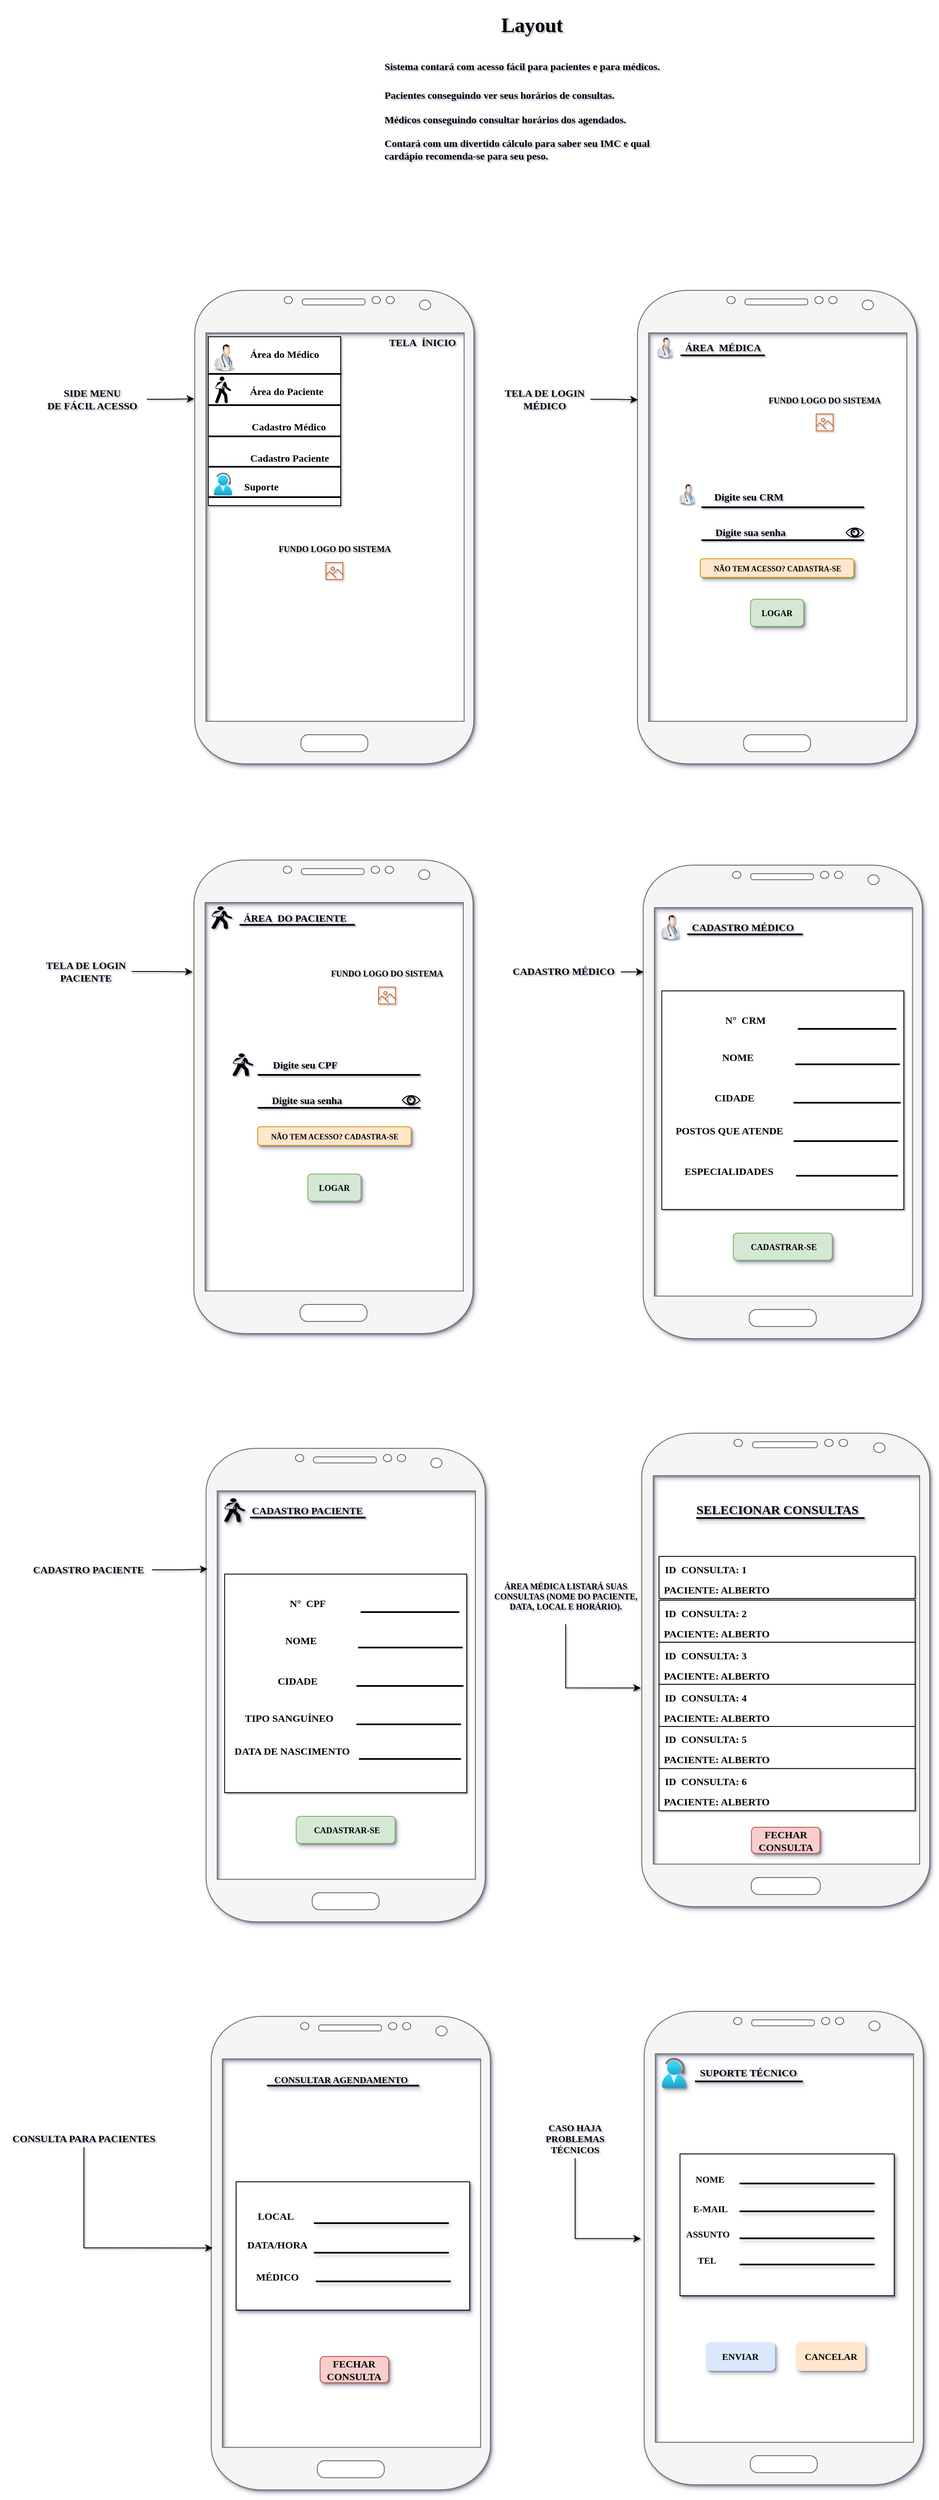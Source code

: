 <mxfile version="14.5.4" type="device"><diagram id="7Ae9v_0jh9at0QRDuQeB" name="layout_Mobile_TCC"><mxGraphModel dx="1421" dy="967" grid="0" gridSize="10" guides="1" tooltips="1" connect="1" arrows="1" fold="1" page="0" pageScale="1" pageWidth="827" pageHeight="1169" background="none" math="0" shadow="1"><root><mxCell id="0"/><mxCell id="1" parent="0"/><mxCell id="XWA5BTpigmBAGavMCKWL-1" value="" style="verticalLabelPosition=bottom;verticalAlign=top;html=1;shadow=1;dashed=0;strokeWidth=1;shape=mxgraph.android.phone2;strokeColor=#666666;fontStyle=1;fillColor=#f5f5f5;fontColor=#333333;" parent="1" vertex="1"><mxGeometry x="72" y="88" width="331" height="561" as="geometry"/></mxCell><mxCell id="XWA5BTpigmBAGavMCKWL-2" value="&lt;h1 style=&quot;text-align: center&quot;&gt;&lt;span&gt;&lt;font face=&quot;Georgia&quot;&gt;Layout&lt;/font&gt;&lt;/span&gt;&lt;/h1&gt;&lt;h1&gt;&lt;font face=&quot;Georgia&quot;&gt;&lt;span style=&quot;font-size: 12px&quot;&gt;Sistema contará com acesso fácil para pacientes e para médicos.&lt;/span&gt;&lt;br&gt;&lt;/font&gt;&lt;/h1&gt;&lt;div&gt;&lt;span style=&quot;font-size: 12px&quot;&gt;&lt;b&gt;&lt;font face=&quot;Georgia&quot;&gt;Pacientes conseguindo ver seus horários de consultas.&lt;/font&gt;&lt;/b&gt;&lt;/span&gt;&lt;/div&gt;&lt;div&gt;&lt;span style=&quot;font-size: 12px&quot;&gt;&lt;b&gt;&lt;font face=&quot;Georgia&quot;&gt;&lt;br&gt;&lt;/font&gt;&lt;/b&gt;&lt;/span&gt;&lt;/div&gt;&lt;div&gt;&lt;span style=&quot;font-size: 12px&quot;&gt;&lt;b&gt;&lt;font face=&quot;Georgia&quot;&gt;Médicos conseguindo consultar horários dos agendados.&lt;/font&gt;&lt;/b&gt;&lt;/span&gt;&lt;/div&gt;&lt;div&gt;&lt;span style=&quot;font-size: 12px&quot;&gt;&lt;b&gt;&lt;font face=&quot;Georgia&quot;&gt;&lt;br&gt;&lt;/font&gt;&lt;/b&gt;&lt;/span&gt;&lt;/div&gt;&lt;div&gt;&lt;span style=&quot;font-size: 12px&quot;&gt;&lt;b&gt;&lt;font face=&quot;Georgia&quot;&gt;Contará com um divertido cálculo para saber seu IMC e qual cardápio recomenda-se para seu peso.&lt;/font&gt;&lt;/b&gt;&lt;/span&gt;&lt;/div&gt;" style="text;html=1;strokeColor=none;fillColor=none;spacing=5;spacingTop=-20;whiteSpace=wrap;overflow=hidden;rounded=0;" parent="1" vertex="1"><mxGeometry x="292" y="-246" width="358" height="226" as="geometry"/></mxCell><mxCell id="XWA5BTpigmBAGavMCKWL-3" value="" style="verticalLabelPosition=bottom;verticalAlign=top;html=1;shadow=1;dashed=0;strokeWidth=1;shape=mxgraph.android.phone2;strokeColor=#666666;fillColor=#f5f5f5;fontColor=#333333;" parent="1" vertex="1"><mxGeometry x="597" y="88" width="331" height="561" as="geometry"/></mxCell><mxCell id="XWA5BTpigmBAGavMCKWL-4" value="" style="rounded=0;whiteSpace=wrap;html=1;" parent="1" vertex="1"><mxGeometry x="88" y="143" width="157" height="200" as="geometry"/></mxCell><mxCell id="XWA5BTpigmBAGavMCKWL-7" value="" style="line;strokeWidth=2;html=1;" parent="1" vertex="1"><mxGeometry x="88" y="180" width="158" height="14" as="geometry"/></mxCell><mxCell id="XWA5BTpigmBAGavMCKWL-8" value="" style="line;strokeWidth=2;html=1;" parent="1" vertex="1"><mxGeometry x="88" y="217" width="157" height="14" as="geometry"/></mxCell><mxCell id="XWA5BTpigmBAGavMCKWL-9" value="" style="line;strokeWidth=2;html=1;" parent="1" vertex="1"><mxGeometry x="88" y="254" width="157" height="14" as="geometry"/></mxCell><mxCell id="XWA5BTpigmBAGavMCKWL-12" style="edgeStyle=orthogonalEdgeStyle;rounded=0;orthogonalLoop=1;jettySize=auto;html=1;exitX=1;exitY=0.5;exitDx=0;exitDy=0;entryX=-0.002;entryY=0.229;entryDx=0;entryDy=0;entryPerimeter=0;fontFamily=Georgia;" parent="1" source="XWA5BTpigmBAGavMCKWL-10" target="XWA5BTpigmBAGavMCKWL-1" edge="1"><mxGeometry relative="1" as="geometry"/></mxCell><mxCell id="XWA5BTpigmBAGavMCKWL-10" value="SIDE MENU&amp;nbsp;&lt;br&gt;DE FÁCIL ACESSO&amp;nbsp;" style="text;html=1;strokeColor=none;fillColor=none;align=center;verticalAlign=middle;whiteSpace=wrap;rounded=0;fontStyle=1;fontFamily=Georgia;" parent="1" vertex="1"><mxGeometry x="-111" y="197" width="126" height="40" as="geometry"/></mxCell><mxCell id="XWA5BTpigmBAGavMCKWL-13" value="TELA&amp;nbsp; ÍNICIO" style="text;html=1;strokeColor=none;fillColor=none;align=center;verticalAlign=middle;whiteSpace=wrap;rounded=0;fontFamily=Georgia;fontStyle=1" parent="1" vertex="1"><mxGeometry x="290" y="140" width="104" height="20" as="geometry"/></mxCell><mxCell id="XWA5BTpigmBAGavMCKWL-14" value="FUNDO LOGO DO SISTEMA" style="text;html=1;strokeColor=none;fillColor=none;align=center;verticalAlign=middle;whiteSpace=wrap;rounded=0;fontFamily=Georgia;fontStyle=1;rotation=0;fontSize=10;" parent="1" vertex="1"><mxGeometry x="157.63" y="384" width="159.75" height="20" as="geometry"/></mxCell><mxCell id="XWA5BTpigmBAGavMCKWL-15" value="" style="outlineConnect=0;fontColor=#232F3E;gradientColor=none;fillColor=#D05C17;strokeColor=none;dashed=0;verticalLabelPosition=bottom;verticalAlign=top;align=center;html=1;fontSize=12;fontStyle=0;aspect=fixed;pointerEvents=1;shape=mxgraph.aws4.container_registry_image;" parent="1" vertex="1"><mxGeometry x="227" y="410" width="21" height="21" as="geometry"/></mxCell><mxCell id="XWA5BTpigmBAGavMCKWL-16" value="Área do Paciente" style="text;html=1;strokeColor=none;fillColor=none;align=center;verticalAlign=middle;whiteSpace=wrap;rounded=0;fontFamily=Georgia;fontStyle=1" parent="1" vertex="1"><mxGeometry x="127" y="200" width="108" height="15" as="geometry"/></mxCell><mxCell id="XWA5BTpigmBAGavMCKWL-17" value="Área do Médico" style="text;html=1;strokeColor=none;fillColor=none;align=center;verticalAlign=middle;whiteSpace=wrap;rounded=0;fontFamily=Georgia;fontStyle=1" parent="1" vertex="1"><mxGeometry x="125.5" y="156" width="105" height="15" as="geometry"/></mxCell><mxCell id="XWA5BTpigmBAGavMCKWL-18" value="" style="shape=mxgraph.signs.healthcare.out_patient;html=1;pointerEvents=1;fillColor=#000000;strokeColor=none;verticalLabelPosition=bottom;verticalAlign=top;align=center;fontFamily=Georgia;" parent="1" vertex="1"><mxGeometry x="96" y="190" width="19" height="32" as="geometry"/></mxCell><mxCell id="XWA5BTpigmBAGavMCKWL-19" value="" style="image;html=1;image=img/lib/clip_art/people/Doctor_Man_128x128.png;fontFamily=Georgia;" parent="1" vertex="1"><mxGeometry x="88" y="151" width="39" height="34" as="geometry"/></mxCell><mxCell id="XWA5BTpigmBAGavMCKWL-21" value="" style="shape=image;html=1;verticalAlign=top;verticalLabelPosition=bottom;labelBackgroundColor=#ffffff;imageAspect=0;aspect=fixed;image=https://cdn2.iconfinder.com/data/icons/oxygen/48x48/actions/list-add-user.png;fontFamily=Georgia;" parent="1" vertex="1"><mxGeometry x="96" y="231" width="25" height="25" as="geometry"/></mxCell><mxCell id="XWA5BTpigmBAGavMCKWL-22" value="Cadastro Médico" style="text;html=1;strokeColor=none;fillColor=none;align=center;verticalAlign=middle;whiteSpace=wrap;rounded=0;fontFamily=Georgia;fontStyle=1" parent="1" vertex="1"><mxGeometry x="127" y="240" width="113" height="20" as="geometry"/></mxCell><mxCell id="XWA5BTpigmBAGavMCKWL-23" value="" style="shape=image;html=1;verticalAlign=top;verticalLabelPosition=bottom;labelBackgroundColor=#ffffff;imageAspect=0;aspect=fixed;image=https://cdn4.iconfinder.com/data/icons/ui-marketplace-1-0-flat/19/4_login-128.png;fontFamily=Georgia;" parent="1" vertex="1"><mxGeometry x="92.5" y="268" width="26" height="26" as="geometry"/></mxCell><mxCell id="XWA5BTpigmBAGavMCKWL-24" value="" style="line;strokeWidth=2;html=1;" parent="1" vertex="1"><mxGeometry x="88" y="290" width="157" height="14" as="geometry"/></mxCell><mxCell id="XWA5BTpigmBAGavMCKWL-25" value="Cadastro Paciente" style="text;html=1;strokeColor=none;fillColor=none;align=center;verticalAlign=middle;whiteSpace=wrap;rounded=0;fontFamily=Georgia;fontStyle=1" parent="1" vertex="1"><mxGeometry x="121" y="277" width="127" height="20" as="geometry"/></mxCell><mxCell id="XWA5BTpigmBAGavMCKWL-27" value="Suporte" style="text;html=1;strokeColor=none;fillColor=none;align=center;verticalAlign=middle;whiteSpace=wrap;rounded=0;fontFamily=Georgia;fontStyle=1" parent="1" vertex="1"><mxGeometry x="127" y="311" width="48" height="20" as="geometry"/></mxCell><mxCell id="XWA5BTpigmBAGavMCKWL-28" value="" style="line;strokeWidth=2;html=1;" parent="1" vertex="1"><mxGeometry x="88" y="326" width="157" height="14" as="geometry"/></mxCell><mxCell id="XWA5BTpigmBAGavMCKWL-29" value="" style="aspect=fixed;html=1;points=[];align=center;image;fontSize=12;image=img/lib/azure2/general/Help_and_Support.svg;" parent="1" vertex="1"><mxGeometry x="94.55" y="304" width="21.91" height="27" as="geometry"/></mxCell><mxCell id="XWA5BTpigmBAGavMCKWL-30" value="ÁREA&amp;nbsp; MÉDICA" style="text;html=1;strokeColor=none;fillColor=none;align=center;verticalAlign=middle;whiteSpace=wrap;rounded=0;fontFamily=Georgia;fontStyle=1" parent="1" vertex="1"><mxGeometry x="639" y="146.25" width="119" height="20" as="geometry"/></mxCell><mxCell id="XWA5BTpigmBAGavMCKWL-34" style="edgeStyle=orthogonalEdgeStyle;rounded=0;orthogonalLoop=1;jettySize=auto;html=1;exitX=1;exitY=0.5;exitDx=0;exitDy=0;entryX=0.001;entryY=0.231;entryDx=0;entryDy=0;entryPerimeter=0;fontFamily=Georgia;" parent="1" source="XWA5BTpigmBAGavMCKWL-32" target="XWA5BTpigmBAGavMCKWL-3" edge="1"><mxGeometry relative="1" as="geometry"/></mxCell><mxCell id="XWA5BTpigmBAGavMCKWL-32" value="TELA DE LOGIN&lt;br&gt;MÉDICO" style="text;html=1;strokeColor=none;fillColor=none;align=center;verticalAlign=middle;whiteSpace=wrap;rounded=0;fontStyle=1;fontFamily=Georgia;" parent="1" vertex="1"><mxGeometry x="433" y="197" width="108" height="40" as="geometry"/></mxCell><mxCell id="XWA5BTpigmBAGavMCKWL-35" value="" style="line;strokeWidth=2;html=1;fontFamily=Georgia;" parent="1" vertex="1"><mxGeometry x="672.75" y="340" width="193" height="10" as="geometry"/></mxCell><mxCell id="XWA5BTpigmBAGavMCKWL-36" value="" style="line;strokeWidth=2;html=1;fontFamily=Georgia;" parent="1" vertex="1"><mxGeometry x="672.75" y="379" width="193" height="10" as="geometry"/></mxCell><mxCell id="XWA5BTpigmBAGavMCKWL-37" value="" style="shape=image;html=1;verticalAlign=top;verticalLabelPosition=bottom;labelBackgroundColor=#ffffff;imageAspect=0;aspect=fixed;image=https://cdn4.iconfinder.com/data/icons/glyphs/24/icons_password-128.png;fontFamily=Georgia;" parent="1" vertex="1"><mxGeometry x="645.75" y="365" width="20" height="20" as="geometry"/></mxCell><mxCell id="XWA5BTpigmBAGavMCKWL-38" value="Digite sua senha" style="text;html=1;strokeColor=none;fillColor=none;align=center;verticalAlign=middle;whiteSpace=wrap;rounded=0;fontFamily=Georgia;fontStyle=1" parent="1" vertex="1"><mxGeometry x="672.75" y="365" width="116" height="20" as="geometry"/></mxCell><mxCell id="XWA5BTpigmBAGavMCKWL-39" value="Digite seu CRM" style="text;html=1;strokeColor=none;fillColor=none;align=center;verticalAlign=middle;whiteSpace=wrap;rounded=0;fontFamily=Georgia;fontStyle=1" parent="1" vertex="1"><mxGeometry x="672.75" y="323" width="112" height="20" as="geometry"/></mxCell><mxCell id="XWA5BTpigmBAGavMCKWL-40" value="" style="image;html=1;image=img/lib/clip_art/people/Doctor_Man_128x128.png;fontFamily=Georgia;" parent="1" vertex="1"><mxGeometry x="635.25" y="317" width="41" height="26" as="geometry"/></mxCell><mxCell id="XWA5BTpigmBAGavMCKWL-42" value="" style="shape=mxgraph.signs.healthcare.eye;html=1;pointerEvents=1;fillColor=#000000;strokeColor=none;verticalLabelPosition=bottom;verticalAlign=top;align=center;fontFamily=Georgia;" parent="1" vertex="1"><mxGeometry x="843.75" y="369" width="22" height="12" as="geometry"/></mxCell><mxCell id="XWA5BTpigmBAGavMCKWL-44" value="" style="line;strokeWidth=2;html=1;fontFamily=Georgia;" parent="1" vertex="1"><mxGeometry x="648" y="160" width="100" height="10" as="geometry"/></mxCell><mxCell id="XWA5BTpigmBAGavMCKWL-45" value="" style="image;html=1;image=img/lib/clip_art/people/Doctor_Man_128x128.png;fontFamily=Georgia;" parent="1" vertex="1"><mxGeometry x="609" y="143.25" width="41" height="26" as="geometry"/></mxCell><mxCell id="XWA5BTpigmBAGavMCKWL-49" value="FUNDO LOGO DO SISTEMA" style="text;html=1;strokeColor=none;fillColor=none;align=center;verticalAlign=middle;whiteSpace=wrap;rounded=0;fontFamily=Georgia;fontStyle=1;rotation=0;fontSize=10;" parent="1" vertex="1"><mxGeometry x="739" y="208" width="159.75" height="20" as="geometry"/></mxCell><mxCell id="XWA5BTpigmBAGavMCKWL-50" value="" style="outlineConnect=0;fontColor=#232F3E;gradientColor=none;fillColor=#D05C17;strokeColor=none;dashed=0;verticalLabelPosition=bottom;verticalAlign=top;align=center;html=1;fontSize=12;fontStyle=0;aspect=fixed;pointerEvents=1;shape=mxgraph.aws4.container_registry_image;" parent="1" vertex="1"><mxGeometry x="808.37" y="234" width="21" height="21" as="geometry"/></mxCell><mxCell id="XWA5BTpigmBAGavMCKWL-51" value="" style="verticalLabelPosition=bottom;verticalAlign=top;html=1;shadow=1;dashed=0;strokeWidth=1;shape=mxgraph.android.phone2;strokeColor=#666666;fillColor=#f5f5f5;fontColor=#333333;" parent="1" vertex="1"><mxGeometry x="71" y="763" width="331" height="561" as="geometry"/></mxCell><mxCell id="XWA5BTpigmBAGavMCKWL-52" value="ÁREA&amp;nbsp; DO PACIENTE" style="text;html=1;strokeColor=none;fillColor=none;align=center;verticalAlign=middle;whiteSpace=wrap;rounded=0;fontFamily=Georgia;fontStyle=1" parent="1" vertex="1"><mxGeometry x="119" y="821.75" width="144" height="20" as="geometry"/></mxCell><mxCell id="XWA5BTpigmBAGavMCKWL-54" value="" style="line;strokeWidth=2;html=1;fontFamily=Georgia;" parent="1" vertex="1"><mxGeometry x="146.5" y="1012.5" width="193" height="10" as="geometry"/></mxCell><mxCell id="XWA5BTpigmBAGavMCKWL-55" value="" style="line;strokeWidth=2;html=1;fontFamily=Georgia;" parent="1" vertex="1"><mxGeometry x="146.5" y="1051.5" width="193" height="10" as="geometry"/></mxCell><mxCell id="XWA5BTpigmBAGavMCKWL-56" value="" style="shape=image;html=1;verticalAlign=top;verticalLabelPosition=bottom;labelBackgroundColor=#ffffff;imageAspect=0;aspect=fixed;image=https://cdn4.iconfinder.com/data/icons/glyphs/24/icons_password-128.png;fontFamily=Georgia;" parent="1" vertex="1"><mxGeometry x="119.5" y="1037.5" width="20" height="20" as="geometry"/></mxCell><mxCell id="XWA5BTpigmBAGavMCKWL-57" value="Digite sua senha" style="text;html=1;strokeColor=none;fillColor=none;align=center;verticalAlign=middle;whiteSpace=wrap;rounded=0;fontFamily=Georgia;fontStyle=1" parent="1" vertex="1"><mxGeometry x="146.5" y="1037.5" width="116" height="20" as="geometry"/></mxCell><mxCell id="XWA5BTpigmBAGavMCKWL-58" value="Digite seu CPF" style="text;html=1;strokeColor=none;fillColor=none;align=center;verticalAlign=middle;whiteSpace=wrap;rounded=0;fontFamily=Georgia;fontStyle=1" parent="1" vertex="1"><mxGeometry x="146.5" y="995.5" width="112" height="20" as="geometry"/></mxCell><mxCell id="XWA5BTpigmBAGavMCKWL-60" value="" style="shape=mxgraph.signs.healthcare.eye;html=1;pointerEvents=1;fillColor=#000000;strokeColor=none;verticalLabelPosition=bottom;verticalAlign=top;align=center;fontFamily=Georgia;" parent="1" vertex="1"><mxGeometry x="317.5" y="1041.5" width="22" height="12" as="geometry"/></mxCell><mxCell id="XWA5BTpigmBAGavMCKWL-61" value="" style="line;strokeWidth=2;html=1;fontFamily=Georgia;" parent="1" vertex="1"><mxGeometry x="125" y="834.75" width="137" height="10" as="geometry"/></mxCell><mxCell id="XWA5BTpigmBAGavMCKWL-63" value="FUNDO LOGO DO SISTEMA" style="text;html=1;strokeColor=none;fillColor=none;align=center;verticalAlign=middle;whiteSpace=wrap;rounded=0;fontFamily=Georgia;fontStyle=1;rotation=0;fontSize=10;" parent="1" vertex="1"><mxGeometry x="220" y="887" width="159.75" height="20" as="geometry"/></mxCell><mxCell id="XWA5BTpigmBAGavMCKWL-64" value="" style="outlineConnect=0;fontColor=#232F3E;gradientColor=none;fillColor=#D05C17;strokeColor=none;dashed=0;verticalLabelPosition=bottom;verticalAlign=top;align=center;html=1;fontSize=12;fontStyle=0;aspect=fixed;pointerEvents=1;shape=mxgraph.aws4.container_registry_image;" parent="1" vertex="1"><mxGeometry x="289.37" y="913" width="21" height="21" as="geometry"/></mxCell><mxCell id="XWA5BTpigmBAGavMCKWL-65" value="" style="shape=mxgraph.signs.healthcare.out_patient;html=1;pointerEvents=1;fillColor=#000000;strokeColor=none;verticalLabelPosition=bottom;verticalAlign=top;align=center;fontFamily=Georgia;fontSize=10;" parent="1" vertex="1"><mxGeometry x="91.5" y="817.75" width="25" height="27" as="geometry"/></mxCell><mxCell id="XWA5BTpigmBAGavMCKWL-66" value="" style="shape=mxgraph.signs.healthcare.out_patient;html=1;pointerEvents=1;fillColor=#000000;strokeColor=none;verticalLabelPosition=bottom;verticalAlign=top;align=center;fontFamily=Georgia;fontSize=10;" parent="1" vertex="1"><mxGeometry x="116.5" y="992" width="25" height="27" as="geometry"/></mxCell><mxCell id="XWA5BTpigmBAGavMCKWL-69" style="edgeStyle=orthogonalEdgeStyle;rounded=0;orthogonalLoop=1;jettySize=auto;html=1;exitX=1;exitY=0.5;exitDx=0;exitDy=0;entryX=-0.005;entryY=0.236;entryDx=0;entryDy=0;entryPerimeter=0;fontFamily=Georgia;fontSize=10;" parent="1" source="XWA5BTpigmBAGavMCKWL-68" target="XWA5BTpigmBAGavMCKWL-51" edge="1"><mxGeometry relative="1" as="geometry"/></mxCell><mxCell id="XWA5BTpigmBAGavMCKWL-68" value="TELA DE LOGIN&lt;br&gt;PACIENTE" style="text;html=1;strokeColor=none;fillColor=none;align=center;verticalAlign=middle;whiteSpace=wrap;rounded=0;fontStyle=1;fontFamily=Georgia;" parent="1" vertex="1"><mxGeometry x="-111" y="875" width="108" height="40" as="geometry"/></mxCell><mxCell id="XWA5BTpigmBAGavMCKWL-70" value="" style="rounded=1;whiteSpace=wrap;html=1;fontFamily=Georgia;fontSize=10;fillColor=#d5e8d4;strokeColor=#82b366;shadow=1;" parent="1" vertex="1"><mxGeometry x="731" y="454" width="63" height="32" as="geometry"/></mxCell><mxCell id="XWA5BTpigmBAGavMCKWL-71" value="LOGAR" style="text;html=1;strokeColor=none;fillColor=none;align=center;verticalAlign=middle;whiteSpace=wrap;rounded=0;fontFamily=Georgia;fontSize=10;fontStyle=1" parent="1" vertex="1"><mxGeometry x="743.25" y="460" width="38.5" height="20" as="geometry"/></mxCell><mxCell id="XWA5BTpigmBAGavMCKWL-75" value="" style="rounded=1;whiteSpace=wrap;html=1;fontFamily=Georgia;fontSize=10;fillColor=#d5e8d4;strokeColor=#82b366;shadow=1;" parent="1" vertex="1"><mxGeometry x="206.01" y="1135" width="63" height="32" as="geometry"/></mxCell><mxCell id="XWA5BTpigmBAGavMCKWL-76" value="LOGAR" style="text;html=1;strokeColor=none;fillColor=none;align=center;verticalAlign=middle;whiteSpace=wrap;rounded=0;fontFamily=Georgia;fontSize=10;fontStyle=1" parent="1" vertex="1"><mxGeometry x="218.26" y="1141" width="38.5" height="20" as="geometry"/></mxCell><mxCell id="XWA5BTpigmBAGavMCKWL-77" value="SELECIONAR CONSULTAS" style="text;html=1;strokeColor=none;fillColor=none;align=center;verticalAlign=middle;whiteSpace=wrap;rounded=0;fontFamily=Garamond;fontStyle=1;fontSize=15;" parent="1" vertex="1"><mxGeometry x="662.13" y="1522" width="202.12" height="20" as="geometry"/></mxCell><mxCell id="XWA5BTpigmBAGavMCKWL-78" value="" style="line;strokeWidth=2;html=1;shadow=1;sketch=0;fontFamily=Garamond;fontSize=12;" parent="1" vertex="1"><mxGeometry x="666.5" y="1537.5" width="199.75" height="10" as="geometry"/></mxCell><mxCell id="XWA5BTpigmBAGavMCKWL-79" value="" style="shape=image;html=1;verticalAlign=top;verticalLabelPosition=bottom;labelBackgroundColor=#ffffff;imageAspect=0;aspect=fixed;image=https://cdn1.iconfinder.com/data/icons/office-icons-17/512/ilustracoes_04-10-128.png;rounded=0;shadow=1;glass=0;sketch=0;strokeColor=#6C8EBF;gradientColor=none;fontFamily=Garamond;fontSize=12;align=center;" parent="1" vertex="1"><mxGeometry x="622.5" y="1505.5" width="42" height="42" as="geometry"/></mxCell><mxCell id="XWA5BTpigmBAGavMCKWL-80" value="" style="rounded=0;whiteSpace=wrap;html=1;fontFamily=Garamond;fontSize=12;" parent="1" vertex="1"><mxGeometry x="622.5" y="1588" width="303.75" height="49.88" as="geometry"/></mxCell><mxCell id="XWA5BTpigmBAGavMCKWL-81" value="ID&amp;nbsp; CONSULTA: 1" style="text;html=1;strokeColor=none;fillColor=none;align=center;verticalAlign=middle;whiteSpace=wrap;rounded=0;fontFamily=Garamond;fontSize=12;fontStyle=1" parent="1" vertex="1"><mxGeometry x="612.5" y="1593.88" width="130" height="20" as="geometry"/></mxCell><mxCell id="XWA5BTpigmBAGavMCKWL-82" value="PACIENTE: ALBERTO" style="text;html=1;strokeColor=none;fillColor=none;align=center;verticalAlign=middle;whiteSpace=wrap;rounded=0;fontFamily=Garamond;fontSize=12;fontStyle=1" parent="1" vertex="1"><mxGeometry x="623.81" y="1617.88" width="133.5" height="20" as="geometry"/></mxCell><mxCell id="XWA5BTpigmBAGavMCKWL-101" value="" style="rounded=0;whiteSpace=wrap;html=1;fontFamily=Garamond;fontSize=12;" parent="1" vertex="1"><mxGeometry x="622.5" y="1639.88" width="303.75" height="49.88" as="geometry"/></mxCell><mxCell id="XWA5BTpigmBAGavMCKWL-102" value="ID&amp;nbsp; CONSULTA: 2" style="text;html=1;strokeColor=none;fillColor=none;align=center;verticalAlign=middle;whiteSpace=wrap;rounded=0;fontFamily=Garamond;fontSize=12;fontStyle=1" parent="1" vertex="1"><mxGeometry x="612.5" y="1645.76" width="130" height="20" as="geometry"/></mxCell><mxCell id="XWA5BTpigmBAGavMCKWL-103" value="PACIENTE: ALBERTO" style="text;html=1;strokeColor=none;fillColor=none;align=center;verticalAlign=middle;whiteSpace=wrap;rounded=0;fontFamily=Garamond;fontSize=12;fontStyle=1" parent="1" vertex="1"><mxGeometry x="623.81" y="1669.76" width="133.5" height="20" as="geometry"/></mxCell><mxCell id="XWA5BTpigmBAGavMCKWL-104" value="" style="rounded=0;whiteSpace=wrap;html=1;fontFamily=Garamond;fontSize=12;" parent="1" vertex="1"><mxGeometry x="622.5" y="1689.76" width="303.75" height="49.88" as="geometry"/></mxCell><mxCell id="XWA5BTpigmBAGavMCKWL-105" value="ID&amp;nbsp; CONSULTA: 3" style="text;html=1;strokeColor=none;fillColor=none;align=center;verticalAlign=middle;whiteSpace=wrap;rounded=0;fontFamily=Garamond;fontSize=12;fontStyle=1" parent="1" vertex="1"><mxGeometry x="612.5" y="1695.64" width="130" height="20" as="geometry"/></mxCell><mxCell id="XWA5BTpigmBAGavMCKWL-106" value="PACIENTE: ALBERTO" style="text;html=1;strokeColor=none;fillColor=none;align=center;verticalAlign=middle;whiteSpace=wrap;rounded=0;fontFamily=Garamond;fontSize=12;fontStyle=1" parent="1" vertex="1"><mxGeometry x="623.81" y="1719.64" width="133.5" height="20" as="geometry"/></mxCell><mxCell id="XWA5BTpigmBAGavMCKWL-107" value="" style="rounded=0;whiteSpace=wrap;html=1;fontFamily=Garamond;fontSize=12;" parent="1" vertex="1"><mxGeometry x="622.5" y="1739.64" width="303.75" height="49.88" as="geometry"/></mxCell><mxCell id="XWA5BTpigmBAGavMCKWL-108" value="ID&amp;nbsp; CONSULTA: 4" style="text;html=1;strokeColor=none;fillColor=none;align=center;verticalAlign=middle;whiteSpace=wrap;rounded=0;fontFamily=Garamond;fontSize=12;fontStyle=1" parent="1" vertex="1"><mxGeometry x="612.5" y="1745.52" width="130" height="20" as="geometry"/></mxCell><mxCell id="XWA5BTpigmBAGavMCKWL-109" value="PACIENTE: ALBERTO" style="text;html=1;strokeColor=none;fillColor=none;align=center;verticalAlign=middle;whiteSpace=wrap;rounded=0;fontFamily=Garamond;fontSize=12;fontStyle=1" parent="1" vertex="1"><mxGeometry x="623.81" y="1769.52" width="133.5" height="20" as="geometry"/></mxCell><mxCell id="XWA5BTpigmBAGavMCKWL-110" value="" style="rounded=0;whiteSpace=wrap;html=1;fontFamily=Garamond;fontSize=12;" parent="1" vertex="1"><mxGeometry x="622.5" y="1789.52" width="303.75" height="49.88" as="geometry"/></mxCell><mxCell id="XWA5BTpigmBAGavMCKWL-111" value="ID&amp;nbsp; CONSULTA: 5" style="text;html=1;strokeColor=none;fillColor=none;align=center;verticalAlign=middle;whiteSpace=wrap;rounded=0;fontFamily=Garamond;fontSize=12;fontStyle=1" parent="1" vertex="1"><mxGeometry x="612.5" y="1795.4" width="130" height="20" as="geometry"/></mxCell><mxCell id="XWA5BTpigmBAGavMCKWL-112" value="PACIENTE: ALBERTO" style="text;html=1;strokeColor=none;fillColor=none;align=center;verticalAlign=middle;whiteSpace=wrap;rounded=0;fontFamily=Garamond;fontSize=12;fontStyle=1" parent="1" vertex="1"><mxGeometry x="623.81" y="1819.4" width="133.5" height="20" as="geometry"/></mxCell><mxCell id="XWA5BTpigmBAGavMCKWL-113" value="" style="rounded=0;whiteSpace=wrap;html=1;fontFamily=Garamond;fontSize=12;" parent="1" vertex="1"><mxGeometry x="622.5" y="1839.4" width="303.75" height="49.88" as="geometry"/></mxCell><mxCell id="XWA5BTpigmBAGavMCKWL-114" value="ID&amp;nbsp; CONSULTA: 6" style="text;html=1;strokeColor=none;fillColor=none;align=center;verticalAlign=middle;whiteSpace=wrap;rounded=0;fontFamily=Garamond;fontSize=12;fontStyle=1" parent="1" vertex="1"><mxGeometry x="612.5" y="1845.28" width="130" height="20" as="geometry"/></mxCell><mxCell id="XWA5BTpigmBAGavMCKWL-115" value="PACIENTE: ALBERTO" style="text;html=1;strokeColor=none;fillColor=none;align=center;verticalAlign=middle;whiteSpace=wrap;rounded=0;fontFamily=Garamond;fontSize=12;fontStyle=1" parent="1" vertex="1"><mxGeometry x="623.81" y="1869.28" width="133.5" height="20" as="geometry"/></mxCell><mxCell id="XWA5BTpigmBAGavMCKWL-116" value="" style="verticalLabelPosition=bottom;verticalAlign=top;html=1;shadow=1;dashed=0;strokeWidth=1;shape=mxgraph.android.phone2;strokeColor=#666666;fillColor=#f5f5f5;fontColor=#333333;" parent="1" vertex="1"><mxGeometry x="602" y="1442" width="341.5" height="561" as="geometry"/></mxCell><mxCell id="tlImUwd5E036YOM3_YId-65" style="edgeStyle=orthogonalEdgeStyle;rounded=0;orthogonalLoop=1;jettySize=auto;html=1;exitX=0.5;exitY=1;exitDx=0;exitDy=0;entryX=-0.003;entryY=0.538;entryDx=0;entryDy=0;entryPerimeter=0;fontFamily=Georgia;" edge="1" parent="1" source="XWA5BTpigmBAGavMCKWL-117" target="XWA5BTpigmBAGavMCKWL-116"><mxGeometry relative="1" as="geometry"/></mxCell><mxCell id="XWA5BTpigmBAGavMCKWL-117" value="ÁREA MÉDICA LISTARÁ SUAS CONSULTAS (NOME DO PACIENTE, DATA, LOCAL E HORÁRIO)." style="text;html=1;strokeColor=none;fillColor=none;align=center;verticalAlign=middle;whiteSpace=wrap;rounded=0;shadow=1;fontFamily=Georgia;fontSize=10;fontStyle=1" parent="1" vertex="1"><mxGeometry x="419.75" y="1602" width="184" height="66.12" as="geometry"/></mxCell><mxCell id="tlImUwd5E036YOM3_YId-5" value="" style="rounded=1;whiteSpace=wrap;html=1;fontFamily=Georgia;fillColor=#f8cecc;strokeColor=#b85450;shadow=1;" vertex="1" parent="1"><mxGeometry x="732.13" y="1909" width="81.25" height="31" as="geometry"/></mxCell><mxCell id="tlImUwd5E036YOM3_YId-6" value="FECHAR CONSULTA" style="text;html=1;strokeColor=none;fillColor=none;align=center;verticalAlign=middle;whiteSpace=wrap;rounded=0;fontFamily=Georgia;fontStyle=1" vertex="1" parent="1"><mxGeometry x="752.76" y="1914.5" width="40" height="20" as="geometry"/></mxCell><mxCell id="tlImUwd5E036YOM3_YId-7" value="" style="verticalLabelPosition=bottom;verticalAlign=top;html=1;shadow=1;dashed=0;strokeWidth=1;shape=mxgraph.android.phone2;strokeColor=#666666;fillColor=#f5f5f5;fontColor=#333333;" vertex="1" parent="1"><mxGeometry x="603.75" y="769" width="331" height="561" as="geometry"/></mxCell><mxCell id="tlImUwd5E036YOM3_YId-14" style="edgeStyle=orthogonalEdgeStyle;rounded=0;orthogonalLoop=1;jettySize=auto;html=1;exitX=1;exitY=0.75;exitDx=0;exitDy=0;entryX=0.001;entryY=0.226;entryDx=0;entryDy=0;entryPerimeter=0;fontFamily=Georgia;" edge="1" parent="1" source="tlImUwd5E036YOM3_YId-12" target="tlImUwd5E036YOM3_YId-7"><mxGeometry relative="1" as="geometry"/></mxCell><mxCell id="tlImUwd5E036YOM3_YId-12" value="CADASTRO MÉDICO" style="text;html=1;strokeColor=none;fillColor=none;align=center;verticalAlign=middle;whiteSpace=wrap;rounded=0;fontFamily=Georgia;fontStyle=1" vertex="1" parent="1"><mxGeometry x="442" y="894" width="135" height="2" as="geometry"/></mxCell><mxCell id="tlImUwd5E036YOM3_YId-15" value="CADASTRO MÉDICO" style="text;html=1;strokeColor=none;fillColor=none;align=center;verticalAlign=middle;whiteSpace=wrap;rounded=0;fontFamily=Georgia;fontStyle=1" vertex="1" parent="1"><mxGeometry x="650" y="833" width="144" height="20" as="geometry"/></mxCell><mxCell id="tlImUwd5E036YOM3_YId-16" value="" style="line;strokeWidth=2;html=1;fontFamily=Georgia;" vertex="1" parent="1"><mxGeometry x="656" y="846" width="137" height="10" as="geometry"/></mxCell><mxCell id="tlImUwd5E036YOM3_YId-18" value="" style="image;html=1;image=img/lib/clip_art/people/Doctor_Man_128x128.png;fontFamily=Georgia;" vertex="1" parent="1"><mxGeometry x="616" y="827.25" width="40" height="31.5" as="geometry"/></mxCell><mxCell id="tlImUwd5E036YOM3_YId-19" value="" style="rounded=0;whiteSpace=wrap;html=1;fontFamily=Georgia;" vertex="1" parent="1"><mxGeometry x="625.75" y="918" width="287" height="259" as="geometry"/></mxCell><mxCell id="tlImUwd5E036YOM3_YId-20" value="N°&amp;nbsp; CRM" style="text;html=1;strokeColor=none;fillColor=none;align=center;verticalAlign=middle;whiteSpace=wrap;rounded=0;fontFamily=Georgia;fontStyle=1" vertex="1" parent="1"><mxGeometry x="697.5" y="943" width="54" height="20" as="geometry"/></mxCell><mxCell id="tlImUwd5E036YOM3_YId-21" value="" style="line;strokeWidth=2;html=1;fontFamily=Georgia;" vertex="1" parent="1"><mxGeometry x="787" y="958" width="117" height="10" as="geometry"/></mxCell><mxCell id="tlImUwd5E036YOM3_YId-24" value="NOME" style="text;html=1;strokeColor=none;fillColor=none;align=center;verticalAlign=middle;whiteSpace=wrap;rounded=0;fontFamily=Georgia;fontStyle=1" vertex="1" parent="1"><mxGeometry x="689.25" y="987" width="54" height="20" as="geometry"/></mxCell><mxCell id="tlImUwd5E036YOM3_YId-25" value="" style="line;strokeWidth=2;html=1;fontFamily=Georgia;" vertex="1" parent="1"><mxGeometry x="784" y="1000" width="124" height="10" as="geometry"/></mxCell><mxCell id="tlImUwd5E036YOM3_YId-26" value="CIDADE" style="text;html=1;strokeColor=none;fillColor=none;align=center;verticalAlign=middle;whiteSpace=wrap;rounded=0;fontFamily=Georgia;fontStyle=1" vertex="1" parent="1"><mxGeometry x="685" y="1034.5" width="54" height="20" as="geometry"/></mxCell><mxCell id="tlImUwd5E036YOM3_YId-27" value="" style="line;strokeWidth=2;html=1;fontFamily=Georgia;" vertex="1" parent="1"><mxGeometry x="782" y="1045.5" width="127" height="10" as="geometry"/></mxCell><mxCell id="tlImUwd5E036YOM3_YId-33" value="POSTOS QUE ATENDE" style="text;html=1;strokeColor=none;fillColor=none;align=center;verticalAlign=middle;whiteSpace=wrap;rounded=0;fontFamily=Georgia;fontStyle=1" vertex="1" parent="1"><mxGeometry x="629.5" y="1074" width="152.25" height="20" as="geometry"/></mxCell><mxCell id="tlImUwd5E036YOM3_YId-34" value="" style="line;strokeWidth=2;html=1;fontFamily=Georgia;" vertex="1" parent="1"><mxGeometry x="782" y="1091" width="124" height="10" as="geometry"/></mxCell><mxCell id="tlImUwd5E036YOM3_YId-35" value="ESPECIALIDADES" style="text;html=1;strokeColor=none;fillColor=none;align=center;verticalAlign=middle;whiteSpace=wrap;rounded=0;fontFamily=Georgia;fontStyle=1" vertex="1" parent="1"><mxGeometry x="703.13" y="1122" width="5" height="20" as="geometry"/></mxCell><mxCell id="tlImUwd5E036YOM3_YId-36" value="" style="line;strokeWidth=2;html=1;fontFamily=Georgia;" vertex="1" parent="1"><mxGeometry x="785" y="1132" width="121" height="10" as="geometry"/></mxCell><mxCell id="tlImUwd5E036YOM3_YId-38" value="" style="rounded=1;whiteSpace=wrap;html=1;fontFamily=Georgia;fontSize=10;fillColor=#d5e8d4;strokeColor=#82b366;shadow=1;" vertex="1" parent="1"><mxGeometry x="710.63" y="1205" width="117.25" height="32" as="geometry"/></mxCell><mxCell id="tlImUwd5E036YOM3_YId-39" value="CADASTRAR-SE" style="text;html=1;strokeColor=none;fillColor=none;align=center;verticalAlign=middle;whiteSpace=wrap;rounded=0;fontFamily=Georgia;fontSize=10;fontStyle=1;shadow=0;" vertex="1" parent="1"><mxGeometry x="722.88" y="1211" width="95" height="20" as="geometry"/></mxCell><mxCell id="tlImUwd5E036YOM3_YId-40" value="" style="verticalLabelPosition=bottom;verticalAlign=top;html=1;shadow=1;dashed=0;strokeWidth=1;shape=mxgraph.android.phone2;strokeColor=#666666;fillColor=#f5f5f5;fontColor=#333333;" vertex="1" parent="1"><mxGeometry x="85.38" y="1460" width="331" height="561" as="geometry"/></mxCell><mxCell id="tlImUwd5E036YOM3_YId-42" value="CADASTRO PACIENTE" style="text;html=1;strokeColor=none;fillColor=none;align=center;verticalAlign=middle;whiteSpace=wrap;rounded=0;fontFamily=Georgia;fontStyle=1" vertex="1" parent="1"><mxGeometry x="131.63" y="1524" width="147.37" height="20" as="geometry"/></mxCell><mxCell id="tlImUwd5E036YOM3_YId-43" value="" style="line;strokeWidth=2;html=1;fontFamily=Georgia;" vertex="1" parent="1"><mxGeometry x="137.63" y="1537" width="137" height="10" as="geometry"/></mxCell><mxCell id="tlImUwd5E036YOM3_YId-45" value="" style="rounded=0;whiteSpace=wrap;html=1;fontFamily=Georgia;" vertex="1" parent="1"><mxGeometry x="107.38" y="1609" width="287" height="259" as="geometry"/></mxCell><mxCell id="tlImUwd5E036YOM3_YId-46" value="N°&amp;nbsp; CPF" style="text;html=1;strokeColor=none;fillColor=none;align=center;verticalAlign=middle;whiteSpace=wrap;rounded=0;fontFamily=Georgia;fontStyle=1" vertex="1" parent="1"><mxGeometry x="179.13" y="1634" width="54" height="20" as="geometry"/></mxCell><mxCell id="tlImUwd5E036YOM3_YId-47" value="" style="line;strokeWidth=2;html=1;fontFamily=Georgia;" vertex="1" parent="1"><mxGeometry x="268.63" y="1649" width="117" height="10" as="geometry"/></mxCell><mxCell id="tlImUwd5E036YOM3_YId-48" value="NOME" style="text;html=1;strokeColor=none;fillColor=none;align=center;verticalAlign=middle;whiteSpace=wrap;rounded=0;fontFamily=Georgia;fontStyle=1" vertex="1" parent="1"><mxGeometry x="170.88" y="1678" width="54" height="20" as="geometry"/></mxCell><mxCell id="tlImUwd5E036YOM3_YId-49" value="" style="line;strokeWidth=2;html=1;fontFamily=Georgia;" vertex="1" parent="1"><mxGeometry x="265.63" y="1691" width="124" height="10" as="geometry"/></mxCell><mxCell id="tlImUwd5E036YOM3_YId-50" value="CIDADE" style="text;html=1;strokeColor=none;fillColor=none;align=center;verticalAlign=middle;whiteSpace=wrap;rounded=0;fontFamily=Georgia;fontStyle=1" vertex="1" parent="1"><mxGeometry x="166.63" y="1725.5" width="54" height="20" as="geometry"/></mxCell><mxCell id="tlImUwd5E036YOM3_YId-51" value="" style="line;strokeWidth=2;html=1;fontFamily=Georgia;" vertex="1" parent="1"><mxGeometry x="263.63" y="1736.5" width="127" height="10" as="geometry"/></mxCell><mxCell id="tlImUwd5E036YOM3_YId-52" value="TIPO SANGUÍNEO" style="text;html=1;strokeColor=none;fillColor=none;align=center;verticalAlign=middle;whiteSpace=wrap;rounded=0;fontFamily=Georgia;fontStyle=1" vertex="1" parent="1"><mxGeometry x="108.37" y="1769.52" width="152.25" height="20" as="geometry"/></mxCell><mxCell id="tlImUwd5E036YOM3_YId-53" value="" style="line;strokeWidth=2;html=1;fontFamily=Georgia;" vertex="1" parent="1"><mxGeometry x="263.63" y="1782" width="124" height="10" as="geometry"/></mxCell><mxCell id="tlImUwd5E036YOM3_YId-54" value="DATA DE NASCIMENTO" style="text;html=1;strokeColor=none;fillColor=none;align=center;verticalAlign=middle;whiteSpace=wrap;rounded=0;fontFamily=Georgia;fontStyle=1" vertex="1" parent="1"><mxGeometry x="108.37" y="1809" width="159" height="20" as="geometry"/></mxCell><mxCell id="tlImUwd5E036YOM3_YId-55" value="" style="line;strokeWidth=2;html=1;fontFamily=Georgia;" vertex="1" parent="1"><mxGeometry x="266.63" y="1823" width="121" height="10" as="geometry"/></mxCell><mxCell id="tlImUwd5E036YOM3_YId-56" value="" style="rounded=1;whiteSpace=wrap;html=1;fontFamily=Georgia;fontSize=10;fillColor=#d5e8d4;strokeColor=#82b366;shadow=1;" vertex="1" parent="1"><mxGeometry x="192.26" y="1896" width="117.25" height="32" as="geometry"/></mxCell><mxCell id="tlImUwd5E036YOM3_YId-57" value="CADASTRAR-SE" style="text;html=1;strokeColor=none;fillColor=none;align=center;verticalAlign=middle;whiteSpace=wrap;rounded=0;fontFamily=Georgia;fontSize=10;fontStyle=1;shadow=0;" vertex="1" parent="1"><mxGeometry x="204.51" y="1902" width="95" height="20" as="geometry"/></mxCell><mxCell id="tlImUwd5E036YOM3_YId-60" style="edgeStyle=orthogonalEdgeStyle;rounded=0;orthogonalLoop=1;jettySize=auto;html=1;exitX=1;exitY=0.5;exitDx=0;exitDy=0;entryX=0.005;entryY=0.255;entryDx=0;entryDy=0;entryPerimeter=0;fontFamily=Georgia;" edge="1" parent="1" source="tlImUwd5E036YOM3_YId-58" target="tlImUwd5E036YOM3_YId-40"><mxGeometry relative="1" as="geometry"/></mxCell><mxCell id="tlImUwd5E036YOM3_YId-58" value="CADASTRO PACIENTE" style="text;html=1;strokeColor=none;fillColor=none;align=center;verticalAlign=middle;whiteSpace=wrap;rounded=0;shadow=1;fontFamily=Georgia;fontStyle=1" vertex="1" parent="1"><mxGeometry x="-129" y="1593.88" width="150" height="20" as="geometry"/></mxCell><mxCell id="tlImUwd5E036YOM3_YId-61" value="" style="shape=mxgraph.signs.healthcare.out_patient;html=1;pointerEvents=1;fillColor=#000000;strokeColor=none;verticalLabelPosition=bottom;verticalAlign=top;align=center;shadow=1;fontFamily=Georgia;" vertex="1" parent="1"><mxGeometry x="106.63" y="1519" width="25" height="28.5" as="geometry"/></mxCell><mxCell id="tlImUwd5E036YOM3_YId-66" value="" style="verticalLabelPosition=bottom;verticalAlign=top;html=1;shadow=1;dashed=0;strokeWidth=1;shape=mxgraph.android.phone2;strokeColor=#666666;fillColor=#f5f5f5;fontColor=#333333;" vertex="1" parent="1"><mxGeometry x="91.5" y="2133" width="331" height="561" as="geometry"/></mxCell><mxCell id="tlImUwd5E036YOM3_YId-67" value="" style="verticalLabelPosition=bottom;verticalAlign=top;html=1;shadow=1;dashed=0;strokeWidth=1;shape=mxgraph.android.phone2;strokeColor=#666666;fillColor=#f5f5f5;fontColor=#333333;" vertex="1" parent="1"><mxGeometry x="604.88" y="2127" width="331" height="561" as="geometry"/></mxCell><mxCell id="tlImUwd5E036YOM3_YId-68" value="SUPORTE TÉCNICO" style="text;html=1;strokeColor=none;fillColor=none;align=center;verticalAlign=middle;whiteSpace=wrap;rounded=0;shadow=1;fontFamily=Georgia;fontStyle=1" vertex="1" parent="1"><mxGeometry x="660.07" y="2190" width="137" height="20" as="geometry"/></mxCell><mxCell id="tlImUwd5E036YOM3_YId-69" value="" style="line;strokeWidth=2;html=1;shadow=1;fontFamily=Georgia;" vertex="1" parent="1"><mxGeometry x="665" y="2205" width="128" height="10" as="geometry"/></mxCell><mxCell id="tlImUwd5E036YOM3_YId-70" value="" style="aspect=fixed;html=1;points=[];align=center;image;fontSize=12;image=img/lib/azure2/general/Help_and_Support.svg;shadow=1;" vertex="1" parent="1"><mxGeometry x="625.75" y="2182.14" width="29" height="35.73" as="geometry"/></mxCell><mxCell id="tlImUwd5E036YOM3_YId-72" value="" style="rounded=1;whiteSpace=wrap;html=1;shadow=1;fontFamily=Georgia;fontSize=9;fillColor=#ffe6cc;strokeColor=#d79b00;" vertex="1" parent="1"><mxGeometry x="671.5" y="406" width="182" height="22" as="geometry"/></mxCell><mxCell id="tlImUwd5E036YOM3_YId-73" value="NÃO TEM ACESSO? CADASTRA-SE" style="text;html=1;strokeColor=none;fillColor=none;align=center;verticalAlign=middle;whiteSpace=wrap;rounded=0;shadow=1;fontFamily=Georgia;fontStyle=1;fontSize=9;" vertex="1" parent="1"><mxGeometry x="678.72" y="408" width="167.56" height="20" as="geometry"/></mxCell><mxCell id="tlImUwd5E036YOM3_YId-74" value="" style="rounded=1;whiteSpace=wrap;html=1;shadow=1;fontFamily=Georgia;fontSize=9;fillColor=#ffe6cc;strokeColor=#d79b00;" vertex="1" parent="1"><mxGeometry x="146.51" y="1079" width="182" height="22" as="geometry"/></mxCell><mxCell id="tlImUwd5E036YOM3_YId-75" value="NÃO TEM ACESSO? CADASTRA-SE" style="text;html=1;strokeColor=none;fillColor=none;align=center;verticalAlign=middle;whiteSpace=wrap;rounded=0;shadow=1;fontFamily=Georgia;fontStyle=1;fontSize=9;" vertex="1" parent="1"><mxGeometry x="153.73" y="1081" width="167.56" height="20" as="geometry"/></mxCell><mxCell id="tlImUwd5E036YOM3_YId-80" value="" style="rounded=1;whiteSpace=wrap;html=1;shadow=1;fontFamily=Georgia;fontSize=11;fillColor=#dae8fc;strokeColor=none;" vertex="1" parent="1"><mxGeometry x="678.25" y="2519" width="82" height="34" as="geometry"/></mxCell><mxCell id="tlImUwd5E036YOM3_YId-81" value="ENVIAR" style="text;html=1;fillColor=none;align=center;verticalAlign=middle;whiteSpace=wrap;rounded=0;shadow=1;fontFamily=Georgia;fontSize=11;fontStyle=1" vertex="1" parent="1"><mxGeometry x="699.25" y="2526" width="40" height="20" as="geometry"/></mxCell><mxCell id="tlImUwd5E036YOM3_YId-82" value="" style="rounded=1;whiteSpace=wrap;html=1;shadow=1;fontFamily=Georgia;fontSize=11;fillColor=#ffe6cc;strokeColor=none;" vertex="1" parent="1"><mxGeometry x="785.25" y="2519" width="82" height="34" as="geometry"/></mxCell><mxCell id="tlImUwd5E036YOM3_YId-83" value="CANCELAR" style="text;html=1;fillColor=none;align=center;verticalAlign=middle;whiteSpace=wrap;rounded=0;shadow=1;fontFamily=Georgia;fontSize=11;fontStyle=1" vertex="1" parent="1"><mxGeometry x="803.75" y="2526" width="45" height="20" as="geometry"/></mxCell><mxCell id="tlImUwd5E036YOM3_YId-85" value="" style="rounded=0;whiteSpace=wrap;html=1;shadow=1;fontFamily=Georgia;fontSize=11;" vertex="1" parent="1"><mxGeometry x="647.38" y="2296" width="254" height="168" as="geometry"/></mxCell><mxCell id="tlImUwd5E036YOM3_YId-87" value="" style="line;strokeWidth=2;html=1;shadow=1;fontFamily=Georgia;fontSize=11;" vertex="1" parent="1"><mxGeometry x="718" y="2326" width="160" height="10" as="geometry"/></mxCell><mxCell id="tlImUwd5E036YOM3_YId-88" value="" style="line;strokeWidth=2;html=1;shadow=1;fontFamily=Georgia;fontSize=11;" vertex="1" parent="1"><mxGeometry x="718" y="2359" width="160" height="10" as="geometry"/></mxCell><mxCell id="tlImUwd5E036YOM3_YId-89" value="" style="line;strokeWidth=2;html=1;shadow=1;fontFamily=Georgia;fontSize=11;" vertex="1" parent="1"><mxGeometry x="718" y="2391" width="160" height="10" as="geometry"/></mxCell><mxCell id="tlImUwd5E036YOM3_YId-90" value="" style="line;strokeWidth=2;html=1;shadow=1;fontFamily=Georgia;fontSize=11;" vertex="1" parent="1"><mxGeometry x="718" y="2422" width="160" height="10" as="geometry"/></mxCell><mxCell id="tlImUwd5E036YOM3_YId-91" value="NOME" style="text;html=1;strokeColor=none;fillColor=none;align=center;verticalAlign=middle;whiteSpace=wrap;rounded=0;shadow=1;fontFamily=Georgia;fontSize=11;fontStyle=1" vertex="1" parent="1"><mxGeometry x="663.13" y="2316" width="40" height="20" as="geometry"/></mxCell><mxCell id="tlImUwd5E036YOM3_YId-92" value="E-MAIL" style="text;html=1;strokeColor=none;fillColor=none;align=center;verticalAlign=middle;whiteSpace=wrap;rounded=0;shadow=1;fontFamily=Georgia;fontSize=11;fontStyle=1" vertex="1" parent="1"><mxGeometry x="658.7" y="2351" width="48.87" height="20" as="geometry"/></mxCell><mxCell id="tlImUwd5E036YOM3_YId-93" value="ASSUNTO" style="text;html=1;strokeColor=none;fillColor=none;align=center;verticalAlign=middle;whiteSpace=wrap;rounded=0;shadow=1;fontFamily=Georgia;fontSize=11;fontStyle=1" vertex="1" parent="1"><mxGeometry x="656" y="2381" width="48.87" height="20" as="geometry"/></mxCell><mxCell id="tlImUwd5E036YOM3_YId-94" value="TEL" style="text;html=1;strokeColor=none;fillColor=none;align=center;verticalAlign=middle;whiteSpace=wrap;rounded=0;shadow=1;fontFamily=Georgia;fontSize=11;fontStyle=1" vertex="1" parent="1"><mxGeometry x="654.75" y="2412" width="48.87" height="20" as="geometry"/></mxCell><mxCell id="tlImUwd5E036YOM3_YId-99" style="edgeStyle=orthogonalEdgeStyle;rounded=0;orthogonalLoop=1;jettySize=auto;html=1;exitX=0.5;exitY=1;exitDx=0;exitDy=0;entryX=-0.012;entryY=0.48;entryDx=0;entryDy=0;entryPerimeter=0;fontFamily=Georgia;fontSize=11;" edge="1" parent="1" source="tlImUwd5E036YOM3_YId-95" target="tlImUwd5E036YOM3_YId-67"><mxGeometry relative="1" as="geometry"/></mxCell><mxCell id="tlImUwd5E036YOM3_YId-95" value="CASO HAJA PROBLEMAS TÉCNICOS" style="text;html=1;strokeColor=none;fillColor=none;align=center;verticalAlign=middle;whiteSpace=wrap;rounded=0;shadow=1;fontFamily=Georgia;fontSize=11;fontStyle=1" vertex="1" parent="1"><mxGeometry x="484" y="2255" width="78" height="46" as="geometry"/></mxCell><mxCell id="tlImUwd5E036YOM3_YId-100" value="CONSULTAR AGENDAMENTO" style="text;html=1;strokeColor=none;fillColor=none;align=center;verticalAlign=middle;whiteSpace=wrap;rounded=0;shadow=1;fontFamily=Georgia;fontSize=11;fontStyle=1" vertex="1" parent="1"><mxGeometry x="155.38" y="2197.87" width="180.62" height="20" as="geometry"/></mxCell><mxCell id="tlImUwd5E036YOM3_YId-101" value="" style="line;strokeWidth=2;html=1;shadow=1;fontFamily=Georgia;fontSize=11;" vertex="1" parent="1"><mxGeometry x="157.63" y="2210" width="180.37" height="10" as="geometry"/></mxCell><mxCell id="tlImUwd5E036YOM3_YId-102" value="" style="shape=image;html=1;verticalAlign=top;verticalLabelPosition=bottom;labelBackgroundColor=#ffffff;imageAspect=0;aspect=fixed;image=https://cdn1.iconfinder.com/data/icons/office-icons-17/512/ilustracoes_04-10-128.png;shadow=1;fontFamily=Georgia;fontSize=11;" vertex="1" parent="1"><mxGeometry x="109.73" y="2188" width="44" height="44" as="geometry"/></mxCell><mxCell id="tlImUwd5E036YOM3_YId-107" style="edgeStyle=orthogonalEdgeStyle;rounded=0;orthogonalLoop=1;jettySize=auto;html=1;exitX=0.5;exitY=1;exitDx=0;exitDy=0;entryX=0.005;entryY=0.489;entryDx=0;entryDy=0;entryPerimeter=0;fontFamily=Georgia;fontSize=12;" edge="1" parent="1" source="tlImUwd5E036YOM3_YId-106" target="tlImUwd5E036YOM3_YId-66"><mxGeometry relative="1" as="geometry"/></mxCell><mxCell id="tlImUwd5E036YOM3_YId-106" value="CONSULTA PARA PACIENTES" style="text;html=1;strokeColor=none;fillColor=none;align=center;verticalAlign=middle;whiteSpace=wrap;rounded=0;shadow=1;fontFamily=Georgia;fontSize=12;fontStyle=1" vertex="1" parent="1"><mxGeometry x="-155" y="2268" width="191" height="20" as="geometry"/></mxCell><mxCell id="tlImUwd5E036YOM3_YId-108" value="" style="rounded=0;whiteSpace=wrap;html=1;shadow=1;fontFamily=Georgia;fontSize=12;" vertex="1" parent="1"><mxGeometry x="121" y="2329" width="276.93" height="152" as="geometry"/></mxCell><mxCell id="tlImUwd5E036YOM3_YId-109" value="LOCAL" style="text;html=1;strokeColor=none;fillColor=none;align=center;verticalAlign=middle;whiteSpace=wrap;rounded=0;shadow=1;fontFamily=Georgia;fontSize=12;fontStyle=1" vertex="1" parent="1"><mxGeometry x="148.44" y="2360" width="40" height="20" as="geometry"/></mxCell><mxCell id="tlImUwd5E036YOM3_YId-110" value="DATA/HORA" style="text;html=1;strokeColor=none;fillColor=none;align=center;verticalAlign=middle;whiteSpace=wrap;rounded=0;shadow=1;fontFamily=Georgia;fontSize=12;fontStyle=1" vertex="1" parent="1"><mxGeometry x="150.44" y="2394" width="40" height="20" as="geometry"/></mxCell><mxCell id="tlImUwd5E036YOM3_YId-111" value="MÉDICO" style="text;html=1;strokeColor=none;fillColor=none;align=center;verticalAlign=middle;whiteSpace=wrap;rounded=0;shadow=1;fontFamily=Georgia;fontSize=12;fontStyle=1" vertex="1" parent="1"><mxGeometry x="150.44" y="2432" width="40" height="20" as="geometry"/></mxCell><mxCell id="tlImUwd5E036YOM3_YId-112" value="" style="line;strokeWidth=2;html=1;shadow=1;fontFamily=Georgia;fontSize=12;" vertex="1" parent="1"><mxGeometry x="213.24" y="2373" width="160" height="10" as="geometry"/></mxCell><mxCell id="tlImUwd5E036YOM3_YId-113" value="" style="line;strokeWidth=2;html=1;shadow=1;fontFamily=Georgia;fontSize=12;" vertex="1" parent="1"><mxGeometry x="213.24" y="2408" width="160" height="10" as="geometry"/></mxCell><mxCell id="tlImUwd5E036YOM3_YId-114" value="" style="line;strokeWidth=2;html=1;shadow=1;fontFamily=Georgia;fontSize=12;" vertex="1" parent="1"><mxGeometry x="215.5" y="2442" width="160" height="10" as="geometry"/></mxCell><mxCell id="tlImUwd5E036YOM3_YId-118" value="" style="rounded=1;whiteSpace=wrap;html=1;fontFamily=Georgia;fillColor=#f8cecc;strokeColor=#b85450;shadow=1;" vertex="1" parent="1"><mxGeometry x="220.63" y="2536" width="81.25" height="31" as="geometry"/></mxCell><mxCell id="tlImUwd5E036YOM3_YId-119" value="FECHAR CONSULTA" style="text;html=1;strokeColor=none;fillColor=none;align=center;verticalAlign=middle;whiteSpace=wrap;rounded=0;fontFamily=Georgia;fontStyle=1" vertex="1" parent="1"><mxGeometry x="241.26" y="2541.5" width="40" height="20" as="geometry"/></mxCell></root></mxGraphModel></diagram></mxfile>